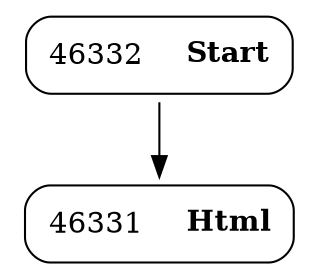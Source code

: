 digraph ast {
node [shape=none];
46331 [label=<<TABLE border='1' cellspacing='0' cellpadding='10' style='rounded' ><TR><TD border='0'>46331</TD><TD border='0'><B>Html</B></TD></TR></TABLE>>];
46332 [label=<<TABLE border='1' cellspacing='0' cellpadding='10' style='rounded' ><TR><TD border='0'>46332</TD><TD border='0'><B>Start</B></TD></TR></TABLE>>];
46332 -> 46331 [weight=2];
}
